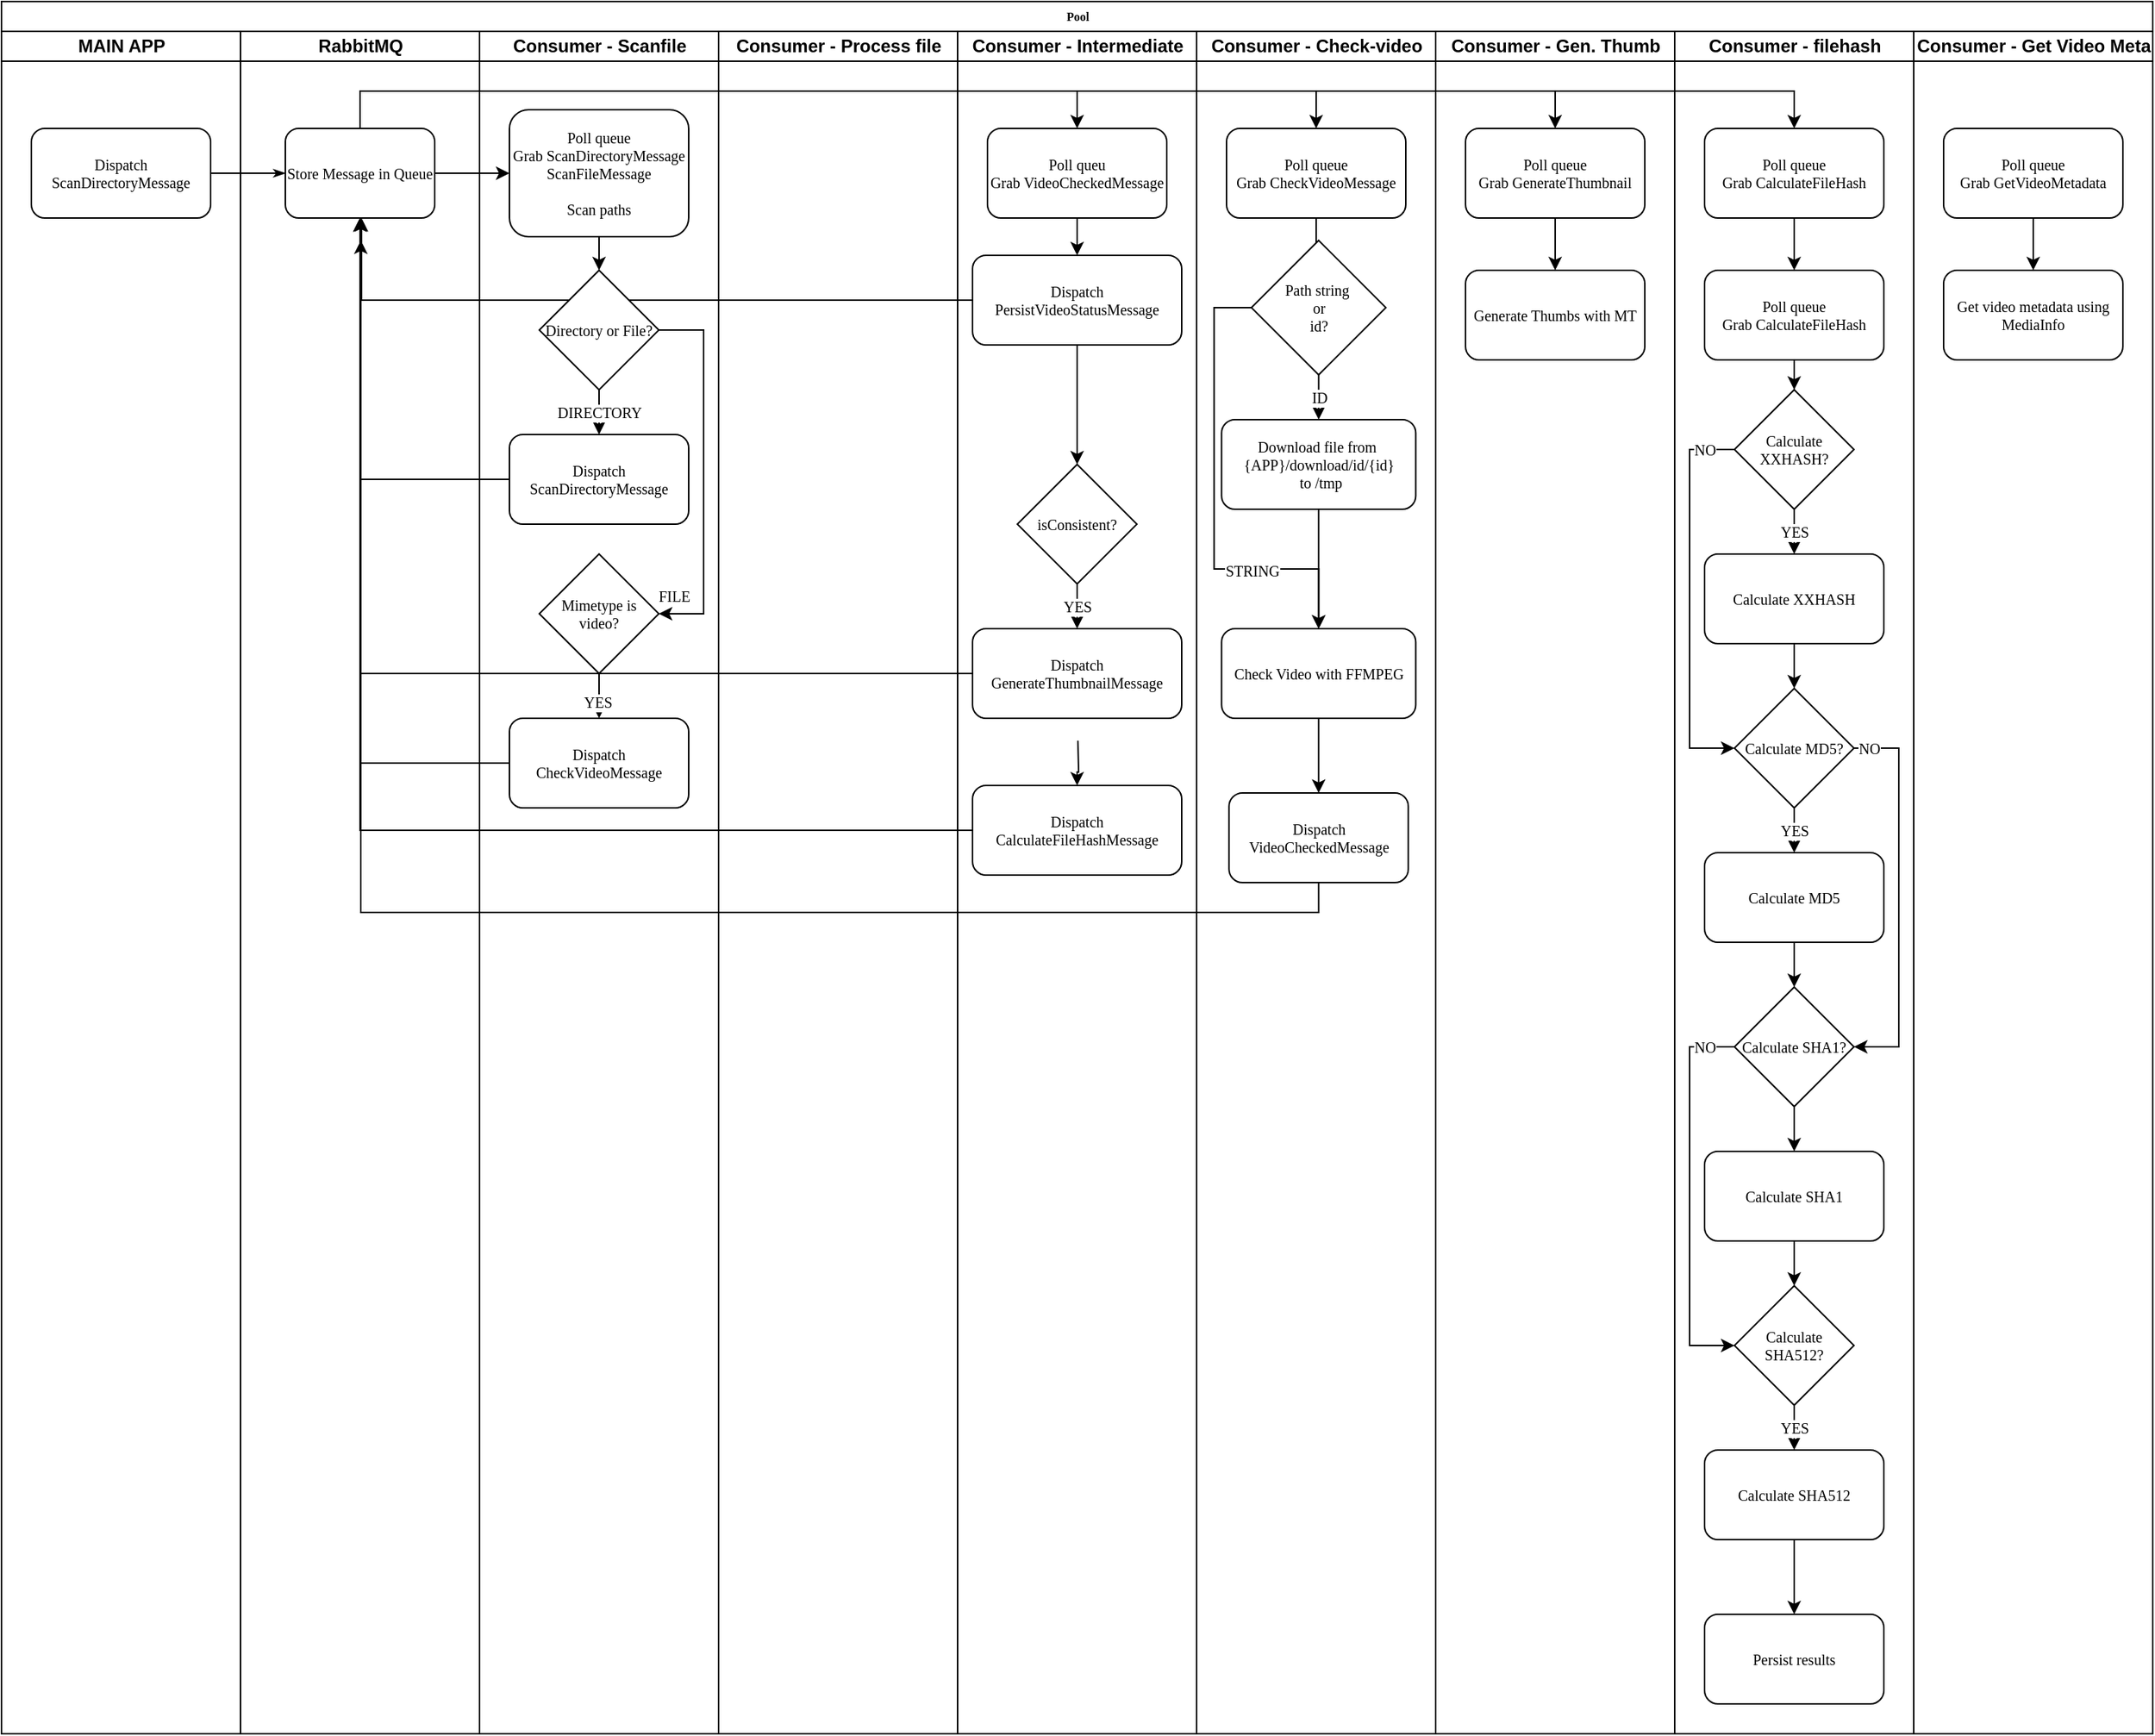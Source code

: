 <mxfile version="12.4.7" type="github">
  <diagram name="Page-1" id="74e2e168-ea6b-b213-b513-2b3c1d86103e">
    <mxGraphModel dx="1422" dy="794" grid="1" gridSize="10" guides="1" tooltips="1" connect="1" arrows="1" fold="1" page="1" pageScale="1" pageWidth="1100" pageHeight="850" background="#ffffff" math="0" shadow="0">
      <root>
        <mxCell id="0"/>
        <mxCell id="1" parent="0"/>
        <mxCell id="77e6c97f196da883-1" value="Pool" style="swimlane;html=1;childLayout=stackLayout;startSize=20;rounded=0;shadow=0;labelBackgroundColor=none;strokeWidth=1;fontFamily=Verdana;fontSize=8;align=center;" parent="1" vertex="1">
          <mxGeometry x="70" y="40" width="1440" height="1160" as="geometry">
            <mxRectangle x="70" y="40" width="50" height="20" as="alternateBounds"/>
          </mxGeometry>
        </mxCell>
        <mxCell id="qdspiaGit16O1uBQU0Bo-35" style="edgeStyle=orthogonalEdgeStyle;rounded=0;orthogonalLoop=1;jettySize=auto;html=1;fontFamily=Verdana;fontSize=10;exitX=0.5;exitY=1;exitDx=0;exitDy=0;" edge="1" parent="77e6c97f196da883-1" source="qdspiaGit16O1uBQU0Bo-33">
          <mxGeometry relative="1" as="geometry">
            <mxPoint x="821.68" y="575.118" as="sourcePoint"/>
            <mxPoint x="240.529" y="160" as="targetPoint"/>
            <Array as="points">
              <mxPoint x="882" y="610"/>
              <mxPoint x="241" y="610"/>
            </Array>
          </mxGeometry>
        </mxCell>
        <mxCell id="qdspiaGit16O1uBQU0Bo-42" style="edgeStyle=orthogonalEdgeStyle;rounded=0;orthogonalLoop=1;jettySize=auto;html=1;fontFamily=Verdana;fontSize=10;" edge="1" parent="77e6c97f196da883-1" source="qdspiaGit16O1uBQU0Bo-40" target="77e6c97f196da883-11">
          <mxGeometry relative="1" as="geometry">
            <Array as="points">
              <mxPoint x="241" y="200"/>
            </Array>
          </mxGeometry>
        </mxCell>
        <mxCell id="77e6c97f196da883-2" value="MAIN APP" style="swimlane;html=1;startSize=20;" parent="77e6c97f196da883-1" vertex="1">
          <mxGeometry y="20" width="160" height="1140" as="geometry"/>
        </mxCell>
        <mxCell id="77e6c97f196da883-8" value="Dispatch ScanDirectoryMessage" style="rounded=1;whiteSpace=wrap;html=1;shadow=0;labelBackgroundColor=none;strokeWidth=1;fontFamily=Verdana;fontSize=10;align=center;" parent="77e6c97f196da883-2" vertex="1">
          <mxGeometry x="20" y="65" width="120" height="60" as="geometry"/>
        </mxCell>
        <mxCell id="77e6c97f196da883-26" style="edgeStyle=orthogonalEdgeStyle;rounded=1;html=1;labelBackgroundColor=none;startArrow=none;startFill=0;startSize=5;endArrow=classicThin;endFill=1;endSize=5;jettySize=auto;orthogonalLoop=1;strokeWidth=1;fontFamily=Verdana;fontSize=8" parent="77e6c97f196da883-1" source="77e6c97f196da883-8" target="77e6c97f196da883-11" edge="1">
          <mxGeometry relative="1" as="geometry"/>
        </mxCell>
        <mxCell id="77e6c97f196da883-3" value="RabbitMQ" style="swimlane;html=1;startSize=20;" parent="77e6c97f196da883-1" vertex="1">
          <mxGeometry x="160" y="20" width="160" height="1140" as="geometry"/>
        </mxCell>
        <mxCell id="77e6c97f196da883-11" value="Store Message in Queue" style="rounded=1;whiteSpace=wrap;html=1;shadow=0;labelBackgroundColor=none;strokeWidth=1;fontFamily=Verdana;fontSize=10;align=center;" parent="77e6c97f196da883-3" vertex="1">
          <mxGeometry x="30" y="65" width="100" height="60" as="geometry"/>
        </mxCell>
        <mxCell id="77e6c97f196da883-4" value="Consumer - Scanfile" style="swimlane;html=1;startSize=20;" parent="77e6c97f196da883-1" vertex="1">
          <mxGeometry x="320" y="20" width="160" height="1140" as="geometry"/>
        </mxCell>
        <mxCell id="qdspiaGit16O1uBQU0Bo-10" value="" style="edgeStyle=orthogonalEdgeStyle;rounded=0;orthogonalLoop=1;jettySize=auto;html=1;fontFamily=Verdana;fontSize=8;" edge="1" parent="77e6c97f196da883-4" source="qdspiaGit16O1uBQU0Bo-5" target="qdspiaGit16O1uBQU0Bo-9">
          <mxGeometry relative="1" as="geometry"/>
        </mxCell>
        <mxCell id="qdspiaGit16O1uBQU0Bo-5" value="Poll queue &lt;br style=&quot;font-size: 10px;&quot;&gt;Grab ScanDirectoryMessage ScanFileMessage&lt;br style=&quot;font-size: 10px;&quot;&gt;&lt;br style=&quot;font-size: 10px;&quot;&gt;Scan paths" style="rounded=1;whiteSpace=wrap;html=1;fontFamily=Verdana;fontSize=10;" vertex="1" parent="77e6c97f196da883-4">
          <mxGeometry x="20" y="52.5" width="120" height="85" as="geometry"/>
        </mxCell>
        <mxCell id="qdspiaGit16O1uBQU0Bo-12" value="DIRECTORY" style="edgeStyle=orthogonalEdgeStyle;rounded=0;orthogonalLoop=1;jettySize=auto;html=1;fontFamily=Verdana;fontSize=10;" edge="1" parent="77e6c97f196da883-4" source="qdspiaGit16O1uBQU0Bo-9" target="qdspiaGit16O1uBQU0Bo-11">
          <mxGeometry relative="1" as="geometry"/>
        </mxCell>
        <mxCell id="qdspiaGit16O1uBQU0Bo-16" style="edgeStyle=orthogonalEdgeStyle;rounded=0;orthogonalLoop=1;jettySize=auto;html=1;fontFamily=Verdana;fontSize=8;" edge="1" parent="77e6c97f196da883-4" source="qdspiaGit16O1uBQU0Bo-9" target="qdspiaGit16O1uBQU0Bo-18">
          <mxGeometry relative="1" as="geometry">
            <mxPoint x="90" y="410" as="targetPoint"/>
            <Array as="points">
              <mxPoint x="150" y="200"/>
              <mxPoint x="150" y="390"/>
            </Array>
          </mxGeometry>
        </mxCell>
        <mxCell id="qdspiaGit16O1uBQU0Bo-17" value="FILE" style="text;html=1;align=center;verticalAlign=middle;resizable=0;points=[];labelBackgroundColor=#ffffff;fontSize=10;fontFamily=Verdana;" vertex="1" connectable="0" parent="qdspiaGit16O1uBQU0Bo-16">
          <mxGeometry x="0.641" y="2" relative="1" as="geometry">
            <mxPoint x="-22" y="3" as="offset"/>
          </mxGeometry>
        </mxCell>
        <mxCell id="qdspiaGit16O1uBQU0Bo-9" value="Directory or File?" style="rhombus;whiteSpace=wrap;html=1;fontFamily=Verdana;fontSize=10;" vertex="1" parent="77e6c97f196da883-4">
          <mxGeometry x="40" y="160" width="80" height="80" as="geometry"/>
        </mxCell>
        <mxCell id="qdspiaGit16O1uBQU0Bo-11" value="Dispatch ScanDirectoryMessage" style="rounded=1;whiteSpace=wrap;html=1;fontFamily=Verdana;fontSize=10;" vertex="1" parent="77e6c97f196da883-4">
          <mxGeometry x="20" y="270" width="120" height="60" as="geometry"/>
        </mxCell>
        <mxCell id="qdspiaGit16O1uBQU0Bo-15" value="Dispatch CheckVideoMessage" style="rounded=1;whiteSpace=wrap;html=1;fontFamily=Verdana;fontSize=10;" vertex="1" parent="77e6c97f196da883-4">
          <mxGeometry x="20" y="460" width="120" height="60" as="geometry"/>
        </mxCell>
        <mxCell id="qdspiaGit16O1uBQU0Bo-19" style="edgeStyle=orthogonalEdgeStyle;rounded=0;orthogonalLoop=1;jettySize=auto;html=1;fontFamily=Verdana;fontSize=10;" edge="1" parent="77e6c97f196da883-4" source="qdspiaGit16O1uBQU0Bo-18" target="qdspiaGit16O1uBQU0Bo-15">
          <mxGeometry relative="1" as="geometry"/>
        </mxCell>
        <mxCell id="qdspiaGit16O1uBQU0Bo-20" value="YES" style="text;html=1;align=center;verticalAlign=middle;resizable=0;points=[];labelBackgroundColor=#ffffff;fontSize=10;fontFamily=Verdana;" vertex="1" connectable="0" parent="qdspiaGit16O1uBQU0Bo-19">
          <mxGeometry x="-0.25" y="-1" relative="1" as="geometry">
            <mxPoint as="offset"/>
          </mxGeometry>
        </mxCell>
        <mxCell id="qdspiaGit16O1uBQU0Bo-18" value="Mimetype is video?" style="rhombus;whiteSpace=wrap;html=1;fontFamily=Verdana;fontSize=10;" vertex="1" parent="77e6c97f196da883-4">
          <mxGeometry x="40" y="350" width="80" height="80" as="geometry"/>
        </mxCell>
        <mxCell id="77e6c97f196da883-5" value="Consumer - Process file" style="swimlane;html=1;startSize=20;" parent="77e6c97f196da883-1" vertex="1">
          <mxGeometry x="480" y="20" width="160" height="1140" as="geometry">
            <mxRectangle x="480" y="20" width="30" height="1430" as="alternateBounds"/>
          </mxGeometry>
        </mxCell>
        <mxCell id="77e6c97f196da883-6" value="Consumer - Intermediate" style="swimlane;html=1;startSize=20;" parent="77e6c97f196da883-1" vertex="1">
          <mxGeometry x="640" y="20" width="160" height="1140" as="geometry">
            <mxRectangle x="640" y="20" width="30" height="1430" as="alternateBounds"/>
          </mxGeometry>
        </mxCell>
        <mxCell id="qdspiaGit16O1uBQU0Bo-41" value="" style="edgeStyle=orthogonalEdgeStyle;rounded=0;orthogonalLoop=1;jettySize=auto;html=1;fontFamily=Verdana;fontSize=10;" edge="1" parent="77e6c97f196da883-6" source="qdspiaGit16O1uBQU0Bo-38" target="qdspiaGit16O1uBQU0Bo-40">
          <mxGeometry relative="1" as="geometry"/>
        </mxCell>
        <mxCell id="qdspiaGit16O1uBQU0Bo-38" value="Poll queu&lt;br&gt;Grab VideoCheckedMessage" style="rounded=1;whiteSpace=wrap;html=1;fontFamily=Verdana;fontSize=10;" vertex="1" parent="77e6c97f196da883-6">
          <mxGeometry x="20" y="65" width="120" height="60" as="geometry"/>
        </mxCell>
        <mxCell id="qdspiaGit16O1uBQU0Bo-44" value="" style="edgeStyle=orthogonalEdgeStyle;rounded=0;orthogonalLoop=1;jettySize=auto;html=1;fontFamily=Verdana;fontSize=10;" edge="1" parent="77e6c97f196da883-6" source="qdspiaGit16O1uBQU0Bo-40" target="qdspiaGit16O1uBQU0Bo-43">
          <mxGeometry relative="1" as="geometry"/>
        </mxCell>
        <mxCell id="qdspiaGit16O1uBQU0Bo-40" value="Dispatch PersistVideoStatusMessage" style="rounded=1;whiteSpace=wrap;html=1;fontFamily=Verdana;fontSize=10;" vertex="1" parent="77e6c97f196da883-6">
          <mxGeometry x="10" y="150" width="140" height="60" as="geometry"/>
        </mxCell>
        <mxCell id="qdspiaGit16O1uBQU0Bo-48" value="YES" style="edgeStyle=orthogonalEdgeStyle;rounded=0;orthogonalLoop=1;jettySize=auto;html=1;fontFamily=Verdana;fontSize=10;" edge="1" parent="77e6c97f196da883-6" source="qdspiaGit16O1uBQU0Bo-43" target="qdspiaGit16O1uBQU0Bo-45">
          <mxGeometry relative="1" as="geometry"/>
        </mxCell>
        <mxCell id="qdspiaGit16O1uBQU0Bo-43" value="isConsistent?" style="rhombus;whiteSpace=wrap;html=1;fontFamily=Verdana;fontSize=10;" vertex="1" parent="77e6c97f196da883-6">
          <mxGeometry x="40" y="290" width="80" height="80" as="geometry"/>
        </mxCell>
        <mxCell id="qdspiaGit16O1uBQU0Bo-47" value="" style="edgeStyle=orthogonalEdgeStyle;rounded=0;orthogonalLoop=1;jettySize=auto;html=1;fontFamily=Verdana;fontSize=10;" edge="1" parent="77e6c97f196da883-6" target="qdspiaGit16O1uBQU0Bo-46">
          <mxGeometry relative="1" as="geometry">
            <mxPoint x="80.529" y="475.0" as="sourcePoint"/>
          </mxGeometry>
        </mxCell>
        <mxCell id="qdspiaGit16O1uBQU0Bo-45" value="Dispatch GenerateThumbnailMessage" style="rounded=1;whiteSpace=wrap;html=1;fontFamily=Verdana;fontSize=10;" vertex="1" parent="77e6c97f196da883-6">
          <mxGeometry x="10" y="400" width="140" height="60" as="geometry"/>
        </mxCell>
        <mxCell id="qdspiaGit16O1uBQU0Bo-46" value="Dispatch CalculateFileHashMessage" style="rounded=1;whiteSpace=wrap;html=1;fontFamily=Verdana;fontSize=10;" vertex="1" parent="77e6c97f196da883-6">
          <mxGeometry x="10" y="505" width="140" height="60" as="geometry"/>
        </mxCell>
        <mxCell id="77e6c97f196da883-7" value="Consumer - Check-video" style="swimlane;html=1;startSize=20;" parent="77e6c97f196da883-1" vertex="1">
          <mxGeometry x="800" y="20" width="160" height="1140" as="geometry"/>
        </mxCell>
        <mxCell id="qdspiaGit16O1uBQU0Bo-25" value="" style="edgeStyle=orthogonalEdgeStyle;rounded=0;orthogonalLoop=1;jettySize=auto;html=1;fontFamily=Verdana;fontSize=10;" edge="1" parent="77e6c97f196da883-7" source="qdspiaGit16O1uBQU0Bo-22" target="qdspiaGit16O1uBQU0Bo-24">
          <mxGeometry relative="1" as="geometry"/>
        </mxCell>
        <mxCell id="qdspiaGit16O1uBQU0Bo-22" value="Poll queue&lt;br&gt;Grab CheckVideoMessage" style="rounded=1;whiteSpace=wrap;html=1;fontFamily=Verdana;fontSize=10;" vertex="1" parent="77e6c97f196da883-7">
          <mxGeometry x="20" y="65" width="120" height="60" as="geometry"/>
        </mxCell>
        <mxCell id="qdspiaGit16O1uBQU0Bo-27" value="ID" style="edgeStyle=orthogonalEdgeStyle;rounded=0;orthogonalLoop=1;jettySize=auto;html=1;fontFamily=Verdana;fontSize=10;" edge="1" parent="77e6c97f196da883-7" source="qdspiaGit16O1uBQU0Bo-24" target="qdspiaGit16O1uBQU0Bo-26">
          <mxGeometry relative="1" as="geometry"/>
        </mxCell>
        <mxCell id="qdspiaGit16O1uBQU0Bo-31" style="edgeStyle=orthogonalEdgeStyle;rounded=0;orthogonalLoop=1;jettySize=auto;html=1;fontFamily=Verdana;fontSize=10;entryX=0.5;entryY=0;entryDx=0;entryDy=0;" edge="1" parent="77e6c97f196da883-7" source="qdspiaGit16O1uBQU0Bo-24" target="qdspiaGit16O1uBQU0Bo-28">
          <mxGeometry relative="1" as="geometry">
            <mxPoint x="36.68" y="370" as="targetPoint"/>
            <Array as="points">
              <mxPoint x="11.68" y="185"/>
              <mxPoint x="11.68" y="360"/>
              <mxPoint x="81.68" y="360"/>
            </Array>
          </mxGeometry>
        </mxCell>
        <mxCell id="qdspiaGit16O1uBQU0Bo-32" value="STRING" style="text;html=1;align=center;verticalAlign=middle;resizable=0;points=[];labelBackgroundColor=#ffffff;fontSize=10;fontFamily=Verdana;" vertex="1" connectable="0" parent="qdspiaGit16O1uBQU0Bo-31">
          <mxGeometry x="-0.692" y="3" relative="1" as="geometry">
            <mxPoint x="22" y="153.17" as="offset"/>
          </mxGeometry>
        </mxCell>
        <mxCell id="qdspiaGit16O1uBQU0Bo-24" value="Path string&amp;nbsp;&lt;br&gt;or&lt;br&gt;id?" style="rhombus;whiteSpace=wrap;html=1;fontFamily=Verdana;fontSize=10;" vertex="1" parent="77e6c97f196da883-7">
          <mxGeometry x="36.68" y="140" width="90" height="90" as="geometry"/>
        </mxCell>
        <mxCell id="qdspiaGit16O1uBQU0Bo-29" value="" style="edgeStyle=orthogonalEdgeStyle;rounded=0;orthogonalLoop=1;jettySize=auto;html=1;fontFamily=Verdana;fontSize=10;" edge="1" parent="77e6c97f196da883-7" source="qdspiaGit16O1uBQU0Bo-26" target="qdspiaGit16O1uBQU0Bo-28">
          <mxGeometry relative="1" as="geometry"/>
        </mxCell>
        <mxCell id="qdspiaGit16O1uBQU0Bo-26" value="Download file from&amp;nbsp;&lt;br&gt;{APP}/download/id/{id}&lt;br&gt;&amp;nbsp;to /tmp" style="rounded=1;whiteSpace=wrap;html=1;fontFamily=Verdana;fontSize=10;" vertex="1" parent="77e6c97f196da883-7">
          <mxGeometry x="16.68" y="260" width="130" height="60" as="geometry"/>
        </mxCell>
        <mxCell id="qdspiaGit16O1uBQU0Bo-34" value="" style="edgeStyle=orthogonalEdgeStyle;rounded=0;orthogonalLoop=1;jettySize=auto;html=1;fontFamily=Verdana;fontSize=10;" edge="1" parent="77e6c97f196da883-7" source="qdspiaGit16O1uBQU0Bo-28" target="qdspiaGit16O1uBQU0Bo-33">
          <mxGeometry relative="1" as="geometry"/>
        </mxCell>
        <mxCell id="qdspiaGit16O1uBQU0Bo-28" value="Check Video with FFMPEG" style="rounded=1;whiteSpace=wrap;html=1;fontFamily=Verdana;fontSize=10;" vertex="1" parent="77e6c97f196da883-7">
          <mxGeometry x="16.68" y="400" width="130" height="60" as="geometry"/>
        </mxCell>
        <mxCell id="qdspiaGit16O1uBQU0Bo-33" value="Dispatch VideoCheckedMessage" style="rounded=1;whiteSpace=wrap;html=1;fontFamily=Verdana;fontSize=10;" vertex="1" parent="77e6c97f196da883-7">
          <mxGeometry x="21.68" y="510" width="120" height="60" as="geometry"/>
        </mxCell>
        <mxCell id="qdspiaGit16O1uBQU0Bo-1" value="Consumer - Gen. Thumb" style="swimlane;html=1;startSize=20;" vertex="1" parent="77e6c97f196da883-1">
          <mxGeometry x="960" y="20" width="160" height="1140" as="geometry"/>
        </mxCell>
        <mxCell id="qdspiaGit16O1uBQU0Bo-55" value="" style="edgeStyle=orthogonalEdgeStyle;rounded=0;orthogonalLoop=1;jettySize=auto;html=1;fontFamily=Verdana;fontSize=10;" edge="1" parent="qdspiaGit16O1uBQU0Bo-1" source="qdspiaGit16O1uBQU0Bo-52" target="qdspiaGit16O1uBQU0Bo-54">
          <mxGeometry relative="1" as="geometry"/>
        </mxCell>
        <mxCell id="qdspiaGit16O1uBQU0Bo-52" value="Poll queue&lt;br&gt;Grab GenerateThumbnail" style="rounded=1;whiteSpace=wrap;html=1;fontFamily=Verdana;fontSize=10;" vertex="1" parent="qdspiaGit16O1uBQU0Bo-1">
          <mxGeometry x="20" y="65" width="120" height="60" as="geometry"/>
        </mxCell>
        <mxCell id="qdspiaGit16O1uBQU0Bo-54" value="Generate Thumbs with MT" style="rounded=1;whiteSpace=wrap;html=1;fontFamily=Verdana;fontSize=10;" vertex="1" parent="qdspiaGit16O1uBQU0Bo-1">
          <mxGeometry x="20" y="160" width="120" height="60" as="geometry"/>
        </mxCell>
        <mxCell id="qdspiaGit16O1uBQU0Bo-6" value="" style="edgeStyle=orthogonalEdgeStyle;rounded=0;orthogonalLoop=1;jettySize=auto;html=1;fontFamily=Verdana;fontSize=8;" edge="1" parent="77e6c97f196da883-1" source="77e6c97f196da883-11" target="qdspiaGit16O1uBQU0Bo-5">
          <mxGeometry relative="1" as="geometry"/>
        </mxCell>
        <mxCell id="qdspiaGit16O1uBQU0Bo-13" style="edgeStyle=orthogonalEdgeStyle;rounded=0;orthogonalLoop=1;jettySize=auto;html=1;fontFamily=Verdana;fontSize=8;" edge="1" parent="77e6c97f196da883-1" source="qdspiaGit16O1uBQU0Bo-11" target="77e6c97f196da883-11">
          <mxGeometry relative="1" as="geometry"/>
        </mxCell>
        <mxCell id="qdspiaGit16O1uBQU0Bo-21" style="edgeStyle=orthogonalEdgeStyle;rounded=0;orthogonalLoop=1;jettySize=auto;html=1;entryX=0.5;entryY=1;entryDx=0;entryDy=0;fontFamily=Verdana;fontSize=10;" edge="1" parent="77e6c97f196da883-1" source="qdspiaGit16O1uBQU0Bo-15" target="77e6c97f196da883-11">
          <mxGeometry relative="1" as="geometry"/>
        </mxCell>
        <mxCell id="qdspiaGit16O1uBQU0Bo-23" style="edgeStyle=orthogonalEdgeStyle;rounded=0;orthogonalLoop=1;jettySize=auto;html=1;fontFamily=Verdana;fontSize=10;entryX=0.5;entryY=0;entryDx=0;entryDy=0;" edge="1" parent="77e6c97f196da883-1" source="77e6c97f196da883-11" target="qdspiaGit16O1uBQU0Bo-22">
          <mxGeometry relative="1" as="geometry">
            <Array as="points">
              <mxPoint x="240" y="60"/>
              <mxPoint x="880" y="60"/>
            </Array>
          </mxGeometry>
        </mxCell>
        <mxCell id="qdspiaGit16O1uBQU0Bo-39" style="edgeStyle=orthogonalEdgeStyle;rounded=0;orthogonalLoop=1;jettySize=auto;html=1;entryX=0.5;entryY=0;entryDx=0;entryDy=0;fontFamily=Verdana;fontSize=10;" edge="1" parent="77e6c97f196da883-1" source="77e6c97f196da883-11" target="qdspiaGit16O1uBQU0Bo-38">
          <mxGeometry relative="1" as="geometry">
            <Array as="points">
              <mxPoint x="240" y="60"/>
              <mxPoint x="720" y="60"/>
            </Array>
          </mxGeometry>
        </mxCell>
        <mxCell id="qdspiaGit16O1uBQU0Bo-49" style="edgeStyle=orthogonalEdgeStyle;rounded=0;orthogonalLoop=1;jettySize=auto;html=1;entryX=0.5;entryY=1;entryDx=0;entryDy=0;fontFamily=Verdana;fontSize=10;" edge="1" parent="77e6c97f196da883-1" source="qdspiaGit16O1uBQU0Bo-45" target="77e6c97f196da883-11">
          <mxGeometry relative="1" as="geometry"/>
        </mxCell>
        <mxCell id="qdspiaGit16O1uBQU0Bo-50" style="edgeStyle=orthogonalEdgeStyle;rounded=0;orthogonalLoop=1;jettySize=auto;html=1;fontFamily=Verdana;fontSize=10;" edge="1" parent="77e6c97f196da883-1" source="qdspiaGit16O1uBQU0Bo-46" target="77e6c97f196da883-11">
          <mxGeometry relative="1" as="geometry"/>
        </mxCell>
        <mxCell id="qdspiaGit16O1uBQU0Bo-53" style="edgeStyle=orthogonalEdgeStyle;rounded=0;orthogonalLoop=1;jettySize=auto;html=1;entryX=0.5;entryY=0;entryDx=0;entryDy=0;fontFamily=Verdana;fontSize=10;" edge="1" parent="77e6c97f196da883-1" source="77e6c97f196da883-11" target="qdspiaGit16O1uBQU0Bo-52">
          <mxGeometry relative="1" as="geometry">
            <Array as="points">
              <mxPoint x="240" y="60"/>
              <mxPoint x="1040" y="60"/>
            </Array>
          </mxGeometry>
        </mxCell>
        <mxCell id="qdspiaGit16O1uBQU0Bo-57" style="edgeStyle=orthogonalEdgeStyle;rounded=0;orthogonalLoop=1;jettySize=auto;html=1;fontFamily=Verdana;fontSize=10;" edge="1" parent="77e6c97f196da883-1" source="77e6c97f196da883-11" target="qdspiaGit16O1uBQU0Bo-56">
          <mxGeometry relative="1" as="geometry">
            <Array as="points">
              <mxPoint x="240" y="60"/>
              <mxPoint x="1200" y="60"/>
            </Array>
          </mxGeometry>
        </mxCell>
        <mxCell id="qdspiaGit16O1uBQU0Bo-3" value="Consumer - filehash" style="swimlane;html=1;startSize=20;" vertex="1" parent="77e6c97f196da883-1">
          <mxGeometry x="1120" y="20" width="160" height="1140" as="geometry"/>
        </mxCell>
        <mxCell id="qdspiaGit16O1uBQU0Bo-59" value="" style="edgeStyle=orthogonalEdgeStyle;rounded=0;orthogonalLoop=1;jettySize=auto;html=1;fontFamily=Verdana;fontSize=10;" edge="1" parent="qdspiaGit16O1uBQU0Bo-3" source="qdspiaGit16O1uBQU0Bo-56" target="qdspiaGit16O1uBQU0Bo-58">
          <mxGeometry relative="1" as="geometry"/>
        </mxCell>
        <mxCell id="qdspiaGit16O1uBQU0Bo-56" value="Poll queue&lt;br&gt;Grab CalculateFileHash" style="rounded=1;whiteSpace=wrap;html=1;fontFamily=Verdana;fontSize=10;" vertex="1" parent="qdspiaGit16O1uBQU0Bo-3">
          <mxGeometry x="20" y="65" width="120" height="60" as="geometry"/>
        </mxCell>
        <mxCell id="qdspiaGit16O1uBQU0Bo-72" value="" style="edgeStyle=orthogonalEdgeStyle;rounded=0;orthogonalLoop=1;jettySize=auto;html=1;fontFamily=Verdana;fontSize=10;" edge="1" parent="qdspiaGit16O1uBQU0Bo-3" source="qdspiaGit16O1uBQU0Bo-58" target="qdspiaGit16O1uBQU0Bo-60">
          <mxGeometry relative="1" as="geometry"/>
        </mxCell>
        <mxCell id="qdspiaGit16O1uBQU0Bo-58" value="Poll queue&lt;br&gt;Grab CalculateFileHash" style="rounded=1;whiteSpace=wrap;html=1;fontFamily=Verdana;fontSize=10;" vertex="1" parent="qdspiaGit16O1uBQU0Bo-3">
          <mxGeometry x="20" y="160" width="120" height="60" as="geometry"/>
        </mxCell>
        <mxCell id="qdspiaGit16O1uBQU0Bo-73" value="YES" style="edgeStyle=orthogonalEdgeStyle;rounded=0;orthogonalLoop=1;jettySize=auto;html=1;fontFamily=Verdana;fontSize=10;" edge="1" parent="qdspiaGit16O1uBQU0Bo-3" source="qdspiaGit16O1uBQU0Bo-60" target="qdspiaGit16O1uBQU0Bo-61">
          <mxGeometry relative="1" as="geometry"/>
        </mxCell>
        <mxCell id="qdspiaGit16O1uBQU0Bo-78" style="edgeStyle=orthogonalEdgeStyle;rounded=0;orthogonalLoop=1;jettySize=auto;html=1;entryX=0;entryY=0.5;entryDx=0;entryDy=0;fontFamily=Verdana;fontSize=10;" edge="1" parent="qdspiaGit16O1uBQU0Bo-3" source="qdspiaGit16O1uBQU0Bo-60" target="qdspiaGit16O1uBQU0Bo-62">
          <mxGeometry relative="1" as="geometry">
            <Array as="points">
              <mxPoint x="10" y="280"/>
              <mxPoint x="10" y="480"/>
            </Array>
          </mxGeometry>
        </mxCell>
        <mxCell id="qdspiaGit16O1uBQU0Bo-79" value="NO" style="text;html=1;align=center;verticalAlign=middle;resizable=0;points=[];labelBackgroundColor=#ffffff;fontSize=10;fontFamily=Verdana;" vertex="1" connectable="0" parent="qdspiaGit16O1uBQU0Bo-78">
          <mxGeometry x="0.339" y="2" relative="1" as="geometry">
            <mxPoint x="8" y="-144" as="offset"/>
          </mxGeometry>
        </mxCell>
        <mxCell id="qdspiaGit16O1uBQU0Bo-60" value="Calculate&lt;br&gt;XXHASH?" style="rhombus;whiteSpace=wrap;html=1;fontFamily=Verdana;fontSize=10;" vertex="1" parent="qdspiaGit16O1uBQU0Bo-3">
          <mxGeometry x="40" y="240" width="80" height="80" as="geometry"/>
        </mxCell>
        <mxCell id="qdspiaGit16O1uBQU0Bo-74" value="" style="edgeStyle=orthogonalEdgeStyle;rounded=0;orthogonalLoop=1;jettySize=auto;html=1;fontFamily=Verdana;fontSize=10;" edge="1" parent="qdspiaGit16O1uBQU0Bo-3" source="qdspiaGit16O1uBQU0Bo-61" target="qdspiaGit16O1uBQU0Bo-62">
          <mxGeometry relative="1" as="geometry"/>
        </mxCell>
        <mxCell id="qdspiaGit16O1uBQU0Bo-61" value="Calculate XXHASH" style="rounded=1;whiteSpace=wrap;html=1;fontFamily=Verdana;fontSize=10;" vertex="1" parent="qdspiaGit16O1uBQU0Bo-3">
          <mxGeometry x="20" y="350" width="120" height="60" as="geometry"/>
        </mxCell>
        <mxCell id="qdspiaGit16O1uBQU0Bo-75" value="YES" style="edgeStyle=orthogonalEdgeStyle;rounded=0;orthogonalLoop=1;jettySize=auto;html=1;fontFamily=Verdana;fontSize=10;" edge="1" parent="qdspiaGit16O1uBQU0Bo-3" source="qdspiaGit16O1uBQU0Bo-62" target="qdspiaGit16O1uBQU0Bo-63">
          <mxGeometry relative="1" as="geometry"/>
        </mxCell>
        <mxCell id="qdspiaGit16O1uBQU0Bo-80" value="NO" style="edgeStyle=orthogonalEdgeStyle;rounded=0;orthogonalLoop=1;jettySize=auto;html=1;entryX=1;entryY=0.5;entryDx=0;entryDy=0;fontFamily=Verdana;fontSize=10;" edge="1" parent="qdspiaGit16O1uBQU0Bo-3" source="qdspiaGit16O1uBQU0Bo-62" target="qdspiaGit16O1uBQU0Bo-64">
          <mxGeometry x="-0.923" relative="1" as="geometry">
            <Array as="points">
              <mxPoint x="150" y="480"/>
              <mxPoint x="150" y="680"/>
            </Array>
            <mxPoint as="offset"/>
          </mxGeometry>
        </mxCell>
        <mxCell id="qdspiaGit16O1uBQU0Bo-62" value="Calculate MD5?" style="rhombus;whiteSpace=wrap;html=1;fontFamily=Verdana;fontSize=10;" vertex="1" parent="qdspiaGit16O1uBQU0Bo-3">
          <mxGeometry x="40" y="440" width="80" height="80" as="geometry"/>
        </mxCell>
        <mxCell id="qdspiaGit16O1uBQU0Bo-76" value="" style="edgeStyle=orthogonalEdgeStyle;rounded=0;orthogonalLoop=1;jettySize=auto;html=1;fontFamily=Verdana;fontSize=10;" edge="1" parent="qdspiaGit16O1uBQU0Bo-3" source="qdspiaGit16O1uBQU0Bo-63" target="qdspiaGit16O1uBQU0Bo-64">
          <mxGeometry relative="1" as="geometry"/>
        </mxCell>
        <mxCell id="qdspiaGit16O1uBQU0Bo-63" value="Calculate MD5" style="rounded=1;whiteSpace=wrap;html=1;fontFamily=Verdana;fontSize=10;" vertex="1" parent="qdspiaGit16O1uBQU0Bo-3">
          <mxGeometry x="20" y="550" width="120" height="60" as="geometry"/>
        </mxCell>
        <mxCell id="qdspiaGit16O1uBQU0Bo-77" value="" style="edgeStyle=orthogonalEdgeStyle;rounded=0;orthogonalLoop=1;jettySize=auto;html=1;fontFamily=Verdana;fontSize=10;" edge="1" parent="qdspiaGit16O1uBQU0Bo-3" source="qdspiaGit16O1uBQU0Bo-64" target="qdspiaGit16O1uBQU0Bo-65">
          <mxGeometry relative="1" as="geometry"/>
        </mxCell>
        <mxCell id="qdspiaGit16O1uBQU0Bo-81" value="NO" style="edgeStyle=orthogonalEdgeStyle;rounded=0;orthogonalLoop=1;jettySize=auto;html=1;entryX=0;entryY=0.5;entryDx=0;entryDy=0;fontFamily=Verdana;fontSize=10;" edge="1" parent="qdspiaGit16O1uBQU0Bo-3" source="qdspiaGit16O1uBQU0Bo-64" target="qdspiaGit16O1uBQU0Bo-66">
          <mxGeometry x="-0.846" relative="1" as="geometry">
            <Array as="points">
              <mxPoint x="10" y="680"/>
              <mxPoint x="10" y="880"/>
            </Array>
            <mxPoint as="offset"/>
          </mxGeometry>
        </mxCell>
        <mxCell id="qdspiaGit16O1uBQU0Bo-64" value="Calculate SHA1?" style="rhombus;whiteSpace=wrap;html=1;fontFamily=Verdana;fontSize=10;" vertex="1" parent="qdspiaGit16O1uBQU0Bo-3">
          <mxGeometry x="40" y="640" width="80" height="80" as="geometry"/>
        </mxCell>
        <mxCell id="qdspiaGit16O1uBQU0Bo-71" value="" style="edgeStyle=orthogonalEdgeStyle;rounded=0;orthogonalLoop=1;jettySize=auto;html=1;fontFamily=Verdana;fontSize=10;" edge="1" parent="qdspiaGit16O1uBQU0Bo-3" source="qdspiaGit16O1uBQU0Bo-65" target="qdspiaGit16O1uBQU0Bo-66">
          <mxGeometry relative="1" as="geometry"/>
        </mxCell>
        <mxCell id="qdspiaGit16O1uBQU0Bo-65" value="Calculate SHA1" style="rounded=1;whiteSpace=wrap;html=1;fontFamily=Verdana;fontSize=10;" vertex="1" parent="qdspiaGit16O1uBQU0Bo-3">
          <mxGeometry x="20" y="750" width="120" height="60" as="geometry"/>
        </mxCell>
        <mxCell id="qdspiaGit16O1uBQU0Bo-70" value="YES" style="edgeStyle=orthogonalEdgeStyle;rounded=0;orthogonalLoop=1;jettySize=auto;html=1;fontFamily=Verdana;fontSize=10;" edge="1" parent="qdspiaGit16O1uBQU0Bo-3" source="qdspiaGit16O1uBQU0Bo-66" target="qdspiaGit16O1uBQU0Bo-67">
          <mxGeometry relative="1" as="geometry"/>
        </mxCell>
        <mxCell id="qdspiaGit16O1uBQU0Bo-66" value="Calculate SHA512?" style="rhombus;whiteSpace=wrap;html=1;fontFamily=Verdana;fontSize=10;" vertex="1" parent="qdspiaGit16O1uBQU0Bo-3">
          <mxGeometry x="40" y="840" width="80" height="80" as="geometry"/>
        </mxCell>
        <mxCell id="qdspiaGit16O1uBQU0Bo-69" value="" style="edgeStyle=orthogonalEdgeStyle;rounded=0;orthogonalLoop=1;jettySize=auto;html=1;fontFamily=Verdana;fontSize=10;" edge="1" parent="qdspiaGit16O1uBQU0Bo-3" source="qdspiaGit16O1uBQU0Bo-67" target="qdspiaGit16O1uBQU0Bo-68">
          <mxGeometry relative="1" as="geometry"/>
        </mxCell>
        <mxCell id="qdspiaGit16O1uBQU0Bo-67" value="Calculate SHA512" style="rounded=1;whiteSpace=wrap;html=1;fontFamily=Verdana;fontSize=10;" vertex="1" parent="qdspiaGit16O1uBQU0Bo-3">
          <mxGeometry x="20" y="950" width="120" height="60" as="geometry"/>
        </mxCell>
        <mxCell id="qdspiaGit16O1uBQU0Bo-68" value="Persist results" style="rounded=1;whiteSpace=wrap;html=1;fontFamily=Verdana;fontSize=10;" vertex="1" parent="qdspiaGit16O1uBQU0Bo-3">
          <mxGeometry x="20" y="1060" width="120" height="60" as="geometry"/>
        </mxCell>
        <mxCell id="qdspiaGit16O1uBQU0Bo-82" value="Consumer - Get Video Meta" style="swimlane;html=1;startSize=20;" vertex="1" parent="77e6c97f196da883-1">
          <mxGeometry x="1280" y="20" width="160" height="1140" as="geometry"/>
        </mxCell>
        <mxCell id="qdspiaGit16O1uBQU0Bo-83" value="" style="edgeStyle=orthogonalEdgeStyle;rounded=0;orthogonalLoop=1;jettySize=auto;html=1;fontFamily=Verdana;fontSize=10;" edge="1" parent="qdspiaGit16O1uBQU0Bo-82" source="qdspiaGit16O1uBQU0Bo-84" target="qdspiaGit16O1uBQU0Bo-85">
          <mxGeometry relative="1" as="geometry"/>
        </mxCell>
        <mxCell id="qdspiaGit16O1uBQU0Bo-84" value="Poll queue&lt;br&gt;Grab GetVideoMetadata" style="rounded=1;whiteSpace=wrap;html=1;fontFamily=Verdana;fontSize=10;" vertex="1" parent="qdspiaGit16O1uBQU0Bo-82">
          <mxGeometry x="20" y="65" width="120" height="60" as="geometry"/>
        </mxCell>
        <mxCell id="qdspiaGit16O1uBQU0Bo-85" value="Get video metadata using MediaInfo" style="rounded=1;whiteSpace=wrap;html=1;fontFamily=Verdana;fontSize=10;" vertex="1" parent="qdspiaGit16O1uBQU0Bo-82">
          <mxGeometry x="20" y="160" width="120" height="60" as="geometry"/>
        </mxCell>
      </root>
    </mxGraphModel>
  </diagram>
</mxfile>
